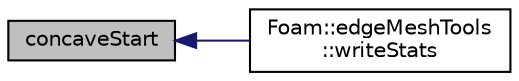 digraph "concaveStart"
{
  bgcolor="transparent";
  edge [fontname="Helvetica",fontsize="10",labelfontname="Helvetica",labelfontsize="10"];
  node [fontname="Helvetica",fontsize="10",shape=record];
  rankdir="LR";
  Node1 [label="concaveStart",height=0.2,width=0.4,color="black", fillcolor="grey75", style="filled" fontcolor="black"];
  Node1 -> Node2 [dir="back",color="midnightblue",fontsize="10",style="solid",fontname="Helvetica"];
  Node2 [label="Foam::edgeMeshTools\l::writeStats",height=0.2,width=0.4,color="black",URL="$namespaceFoam_1_1edgeMeshTools.html#aac5c9d67799888c826c7c66ce5efcec8",tooltip="Write some information. "];
}
